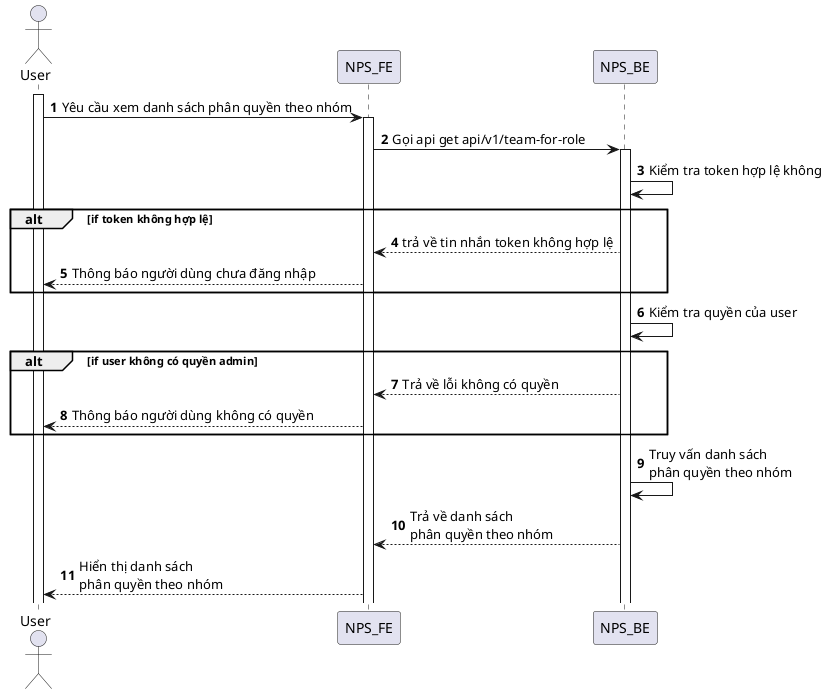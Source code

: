 @startuml
autonumber
actor User
activate User
User -> NPS_FE: Yêu cầu xem danh sách phân quyền theo nhóm
activate NPS_FE
NPS_FE -> NPS_BE: Gọi api get api/v1/team-for-role
activate NPS_BE
NPS_BE -> NPS_BE: Kiểm tra token hợp lệ không
alt if token không hợp lệ
NPS_BE --> NPS_FE: trả về tin nhắn token không hợp lệ
NPS_FE --> User: Thông báo người dùng chưa đăng nhập
end
NPS_BE -> NPS_BE: Kiểm tra quyền của user
alt if user không có quyền admin
NPS_BE --> NPS_FE: Trả về lỗi không có quyền
NPS_FE --> User: Thông báo người dùng không có quyền
end
NPS_BE -> NPS_BE: Truy vấn danh sách\nphân quyền theo nhóm
NPS_BE --> NPS_FE: Trả về danh sách\nphân quyền theo nhóm
NPS_FE --> User: Hiển thị danh sách\nphân quyền theo nhóm
@enduml